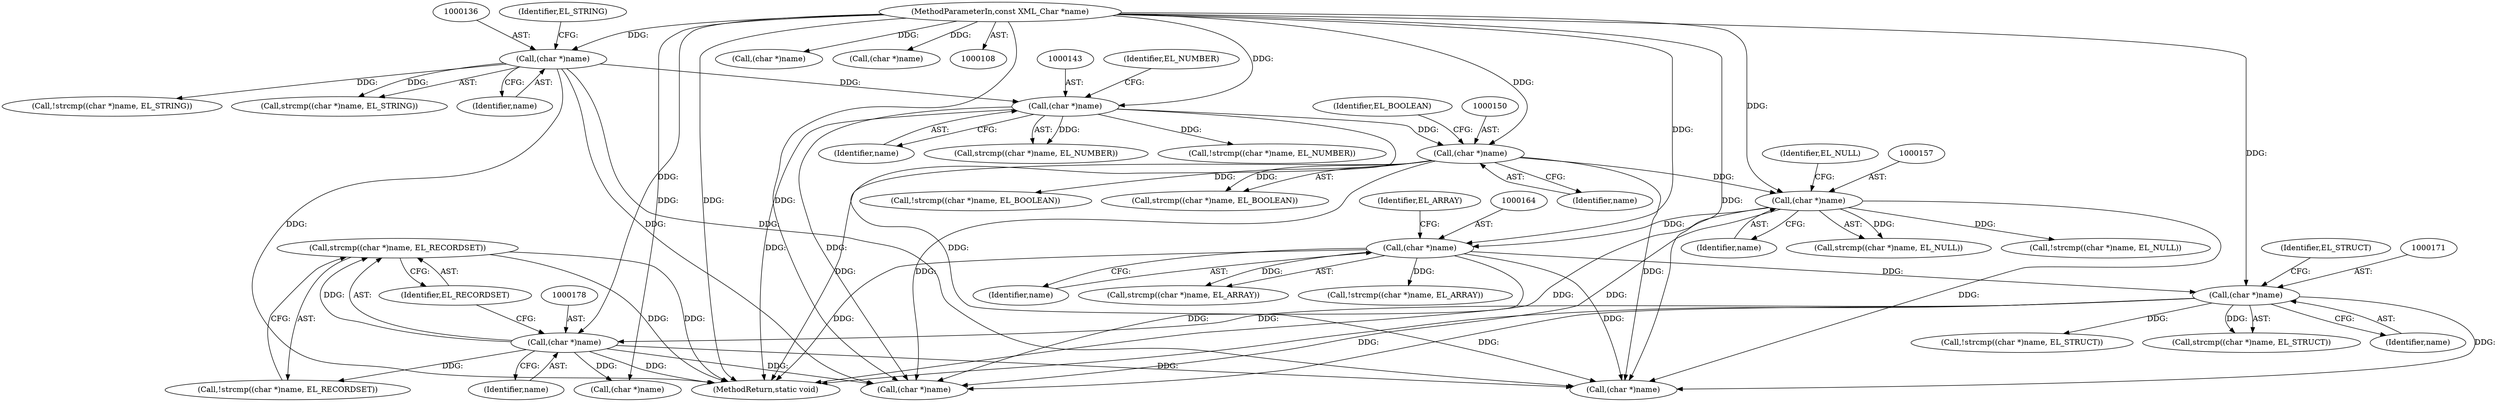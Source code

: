 digraph "0_php-src_8d2539fa0faf3f63e1d1e7635347c5b9e777d47b@API" {
"1000176" [label="(Call,strcmp((char *)name, EL_RECORDSET))"];
"1000177" [label="(Call,(char *)name)"];
"1000170" [label="(Call,(char *)name)"];
"1000163" [label="(Call,(char *)name)"];
"1000156" [label="(Call,(char *)name)"];
"1000149" [label="(Call,(char *)name)"];
"1000142" [label="(Call,(char *)name)"];
"1000135" [label="(Call,(char *)name)"];
"1000110" [label="(MethodParameterIn,const XML_Char *name)"];
"1000175" [label="(Call,!strcmp((char *)name, EL_RECORDSET))"];
"1000154" [label="(Call,!strcmp((char *)name, EL_NULL))"];
"1000180" [label="(Identifier,EL_RECORDSET)"];
"1000141" [label="(Call,strcmp((char *)name, EL_NUMBER))"];
"1000162" [label="(Call,strcmp((char *)name, EL_ARRAY))"];
"1000142" [label="(Call,(char *)name)"];
"1000138" [label="(Identifier,EL_STRING)"];
"1000140" [label="(Call,!strcmp((char *)name, EL_NUMBER))"];
"1000110" [label="(MethodParameterIn,const XML_Char *name)"];
"1000168" [label="(Call,!strcmp((char *)name, EL_STRUCT))"];
"1000156" [label="(Call,(char *)name)"];
"1000163" [label="(Call,(char *)name)"];
"1000173" [label="(Identifier,EL_STRUCT)"];
"1000155" [label="(Call,strcmp((char *)name, EL_NULL))"];
"1000170" [label="(Call,(char *)name)"];
"1000161" [label="(Call,!strcmp((char *)name, EL_ARRAY))"];
"1000135" [label="(Call,(char *)name)"];
"1000176" [label="(Call,strcmp((char *)name, EL_RECORDSET))"];
"1000177" [label="(Call,(char *)name)"];
"1000151" [label="(Identifier,name)"];
"1000671" [label="(MethodReturn,static void)"];
"1000233" [label="(Call,(char *)name)"];
"1000147" [label="(Call,!strcmp((char *)name, EL_BOOLEAN))"];
"1000169" [label="(Call,strcmp((char *)name, EL_STRUCT))"];
"1000632" [label="(Call,(char *)name)"];
"1000165" [label="(Identifier,name)"];
"1000133" [label="(Call,!strcmp((char *)name, EL_STRING))"];
"1000134" [label="(Call,strcmp((char *)name, EL_STRING))"];
"1000149" [label="(Call,(char *)name)"];
"1000145" [label="(Identifier,EL_NUMBER)"];
"1000184" [label="(Call,(char *)name)"];
"1000152" [label="(Identifier,EL_BOOLEAN)"];
"1000158" [label="(Identifier,name)"];
"1000137" [label="(Identifier,name)"];
"1000653" [label="(Call,(char *)name)"];
"1000148" [label="(Call,strcmp((char *)name, EL_BOOLEAN))"];
"1000166" [label="(Identifier,EL_ARRAY)"];
"1000159" [label="(Identifier,EL_NULL)"];
"1000179" [label="(Identifier,name)"];
"1000190" [label="(Call,(char *)name)"];
"1000172" [label="(Identifier,name)"];
"1000144" [label="(Identifier,name)"];
"1000176" -> "1000175"  [label="AST: "];
"1000176" -> "1000180"  [label="CFG: "];
"1000177" -> "1000176"  [label="AST: "];
"1000180" -> "1000176"  [label="AST: "];
"1000175" -> "1000176"  [label="CFG: "];
"1000176" -> "1000671"  [label="DDG: "];
"1000176" -> "1000671"  [label="DDG: "];
"1000177" -> "1000176"  [label="DDG: "];
"1000177" -> "1000179"  [label="CFG: "];
"1000178" -> "1000177"  [label="AST: "];
"1000179" -> "1000177"  [label="AST: "];
"1000180" -> "1000177"  [label="CFG: "];
"1000177" -> "1000671"  [label="DDG: "];
"1000177" -> "1000175"  [label="DDG: "];
"1000170" -> "1000177"  [label="DDG: "];
"1000110" -> "1000177"  [label="DDG: "];
"1000177" -> "1000184"  [label="DDG: "];
"1000177" -> "1000233"  [label="DDG: "];
"1000177" -> "1000632"  [label="DDG: "];
"1000170" -> "1000169"  [label="AST: "];
"1000170" -> "1000172"  [label="CFG: "];
"1000171" -> "1000170"  [label="AST: "];
"1000172" -> "1000170"  [label="AST: "];
"1000173" -> "1000170"  [label="CFG: "];
"1000170" -> "1000671"  [label="DDG: "];
"1000170" -> "1000168"  [label="DDG: "];
"1000170" -> "1000169"  [label="DDG: "];
"1000163" -> "1000170"  [label="DDG: "];
"1000110" -> "1000170"  [label="DDG: "];
"1000170" -> "1000233"  [label="DDG: "];
"1000170" -> "1000632"  [label="DDG: "];
"1000163" -> "1000162"  [label="AST: "];
"1000163" -> "1000165"  [label="CFG: "];
"1000164" -> "1000163"  [label="AST: "];
"1000165" -> "1000163"  [label="AST: "];
"1000166" -> "1000163"  [label="CFG: "];
"1000163" -> "1000671"  [label="DDG: "];
"1000163" -> "1000161"  [label="DDG: "];
"1000163" -> "1000162"  [label="DDG: "];
"1000156" -> "1000163"  [label="DDG: "];
"1000110" -> "1000163"  [label="DDG: "];
"1000163" -> "1000233"  [label="DDG: "];
"1000163" -> "1000632"  [label="DDG: "];
"1000156" -> "1000155"  [label="AST: "];
"1000156" -> "1000158"  [label="CFG: "];
"1000157" -> "1000156"  [label="AST: "];
"1000158" -> "1000156"  [label="AST: "];
"1000159" -> "1000156"  [label="CFG: "];
"1000156" -> "1000671"  [label="DDG: "];
"1000156" -> "1000154"  [label="DDG: "];
"1000156" -> "1000155"  [label="DDG: "];
"1000149" -> "1000156"  [label="DDG: "];
"1000110" -> "1000156"  [label="DDG: "];
"1000156" -> "1000233"  [label="DDG: "];
"1000156" -> "1000632"  [label="DDG: "];
"1000149" -> "1000148"  [label="AST: "];
"1000149" -> "1000151"  [label="CFG: "];
"1000150" -> "1000149"  [label="AST: "];
"1000151" -> "1000149"  [label="AST: "];
"1000152" -> "1000149"  [label="CFG: "];
"1000149" -> "1000671"  [label="DDG: "];
"1000149" -> "1000147"  [label="DDG: "];
"1000149" -> "1000148"  [label="DDG: "];
"1000142" -> "1000149"  [label="DDG: "];
"1000110" -> "1000149"  [label="DDG: "];
"1000149" -> "1000233"  [label="DDG: "];
"1000149" -> "1000632"  [label="DDG: "];
"1000142" -> "1000141"  [label="AST: "];
"1000142" -> "1000144"  [label="CFG: "];
"1000143" -> "1000142"  [label="AST: "];
"1000144" -> "1000142"  [label="AST: "];
"1000145" -> "1000142"  [label="CFG: "];
"1000142" -> "1000671"  [label="DDG: "];
"1000142" -> "1000140"  [label="DDG: "];
"1000142" -> "1000141"  [label="DDG: "];
"1000135" -> "1000142"  [label="DDG: "];
"1000110" -> "1000142"  [label="DDG: "];
"1000142" -> "1000233"  [label="DDG: "];
"1000142" -> "1000632"  [label="DDG: "];
"1000135" -> "1000134"  [label="AST: "];
"1000135" -> "1000137"  [label="CFG: "];
"1000136" -> "1000135"  [label="AST: "];
"1000137" -> "1000135"  [label="AST: "];
"1000138" -> "1000135"  [label="CFG: "];
"1000135" -> "1000671"  [label="DDG: "];
"1000135" -> "1000133"  [label="DDG: "];
"1000135" -> "1000134"  [label="DDG: "];
"1000110" -> "1000135"  [label="DDG: "];
"1000135" -> "1000233"  [label="DDG: "];
"1000135" -> "1000632"  [label="DDG: "];
"1000110" -> "1000108"  [label="AST: "];
"1000110" -> "1000671"  [label="DDG: "];
"1000110" -> "1000184"  [label="DDG: "];
"1000110" -> "1000190"  [label="DDG: "];
"1000110" -> "1000233"  [label="DDG: "];
"1000110" -> "1000632"  [label="DDG: "];
"1000110" -> "1000653"  [label="DDG: "];
}
